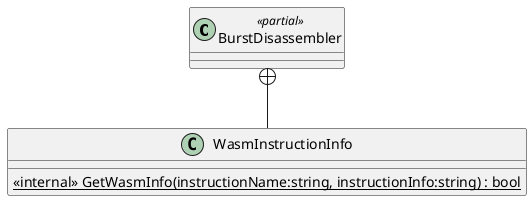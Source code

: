 @startuml
class BurstDisassembler <<partial>> {
}
class WasmInstructionInfo {
    <<internal>> {static} GetWasmInfo(instructionName:string, instructionInfo:string) : bool
}
BurstDisassembler +-- WasmInstructionInfo
@enduml
